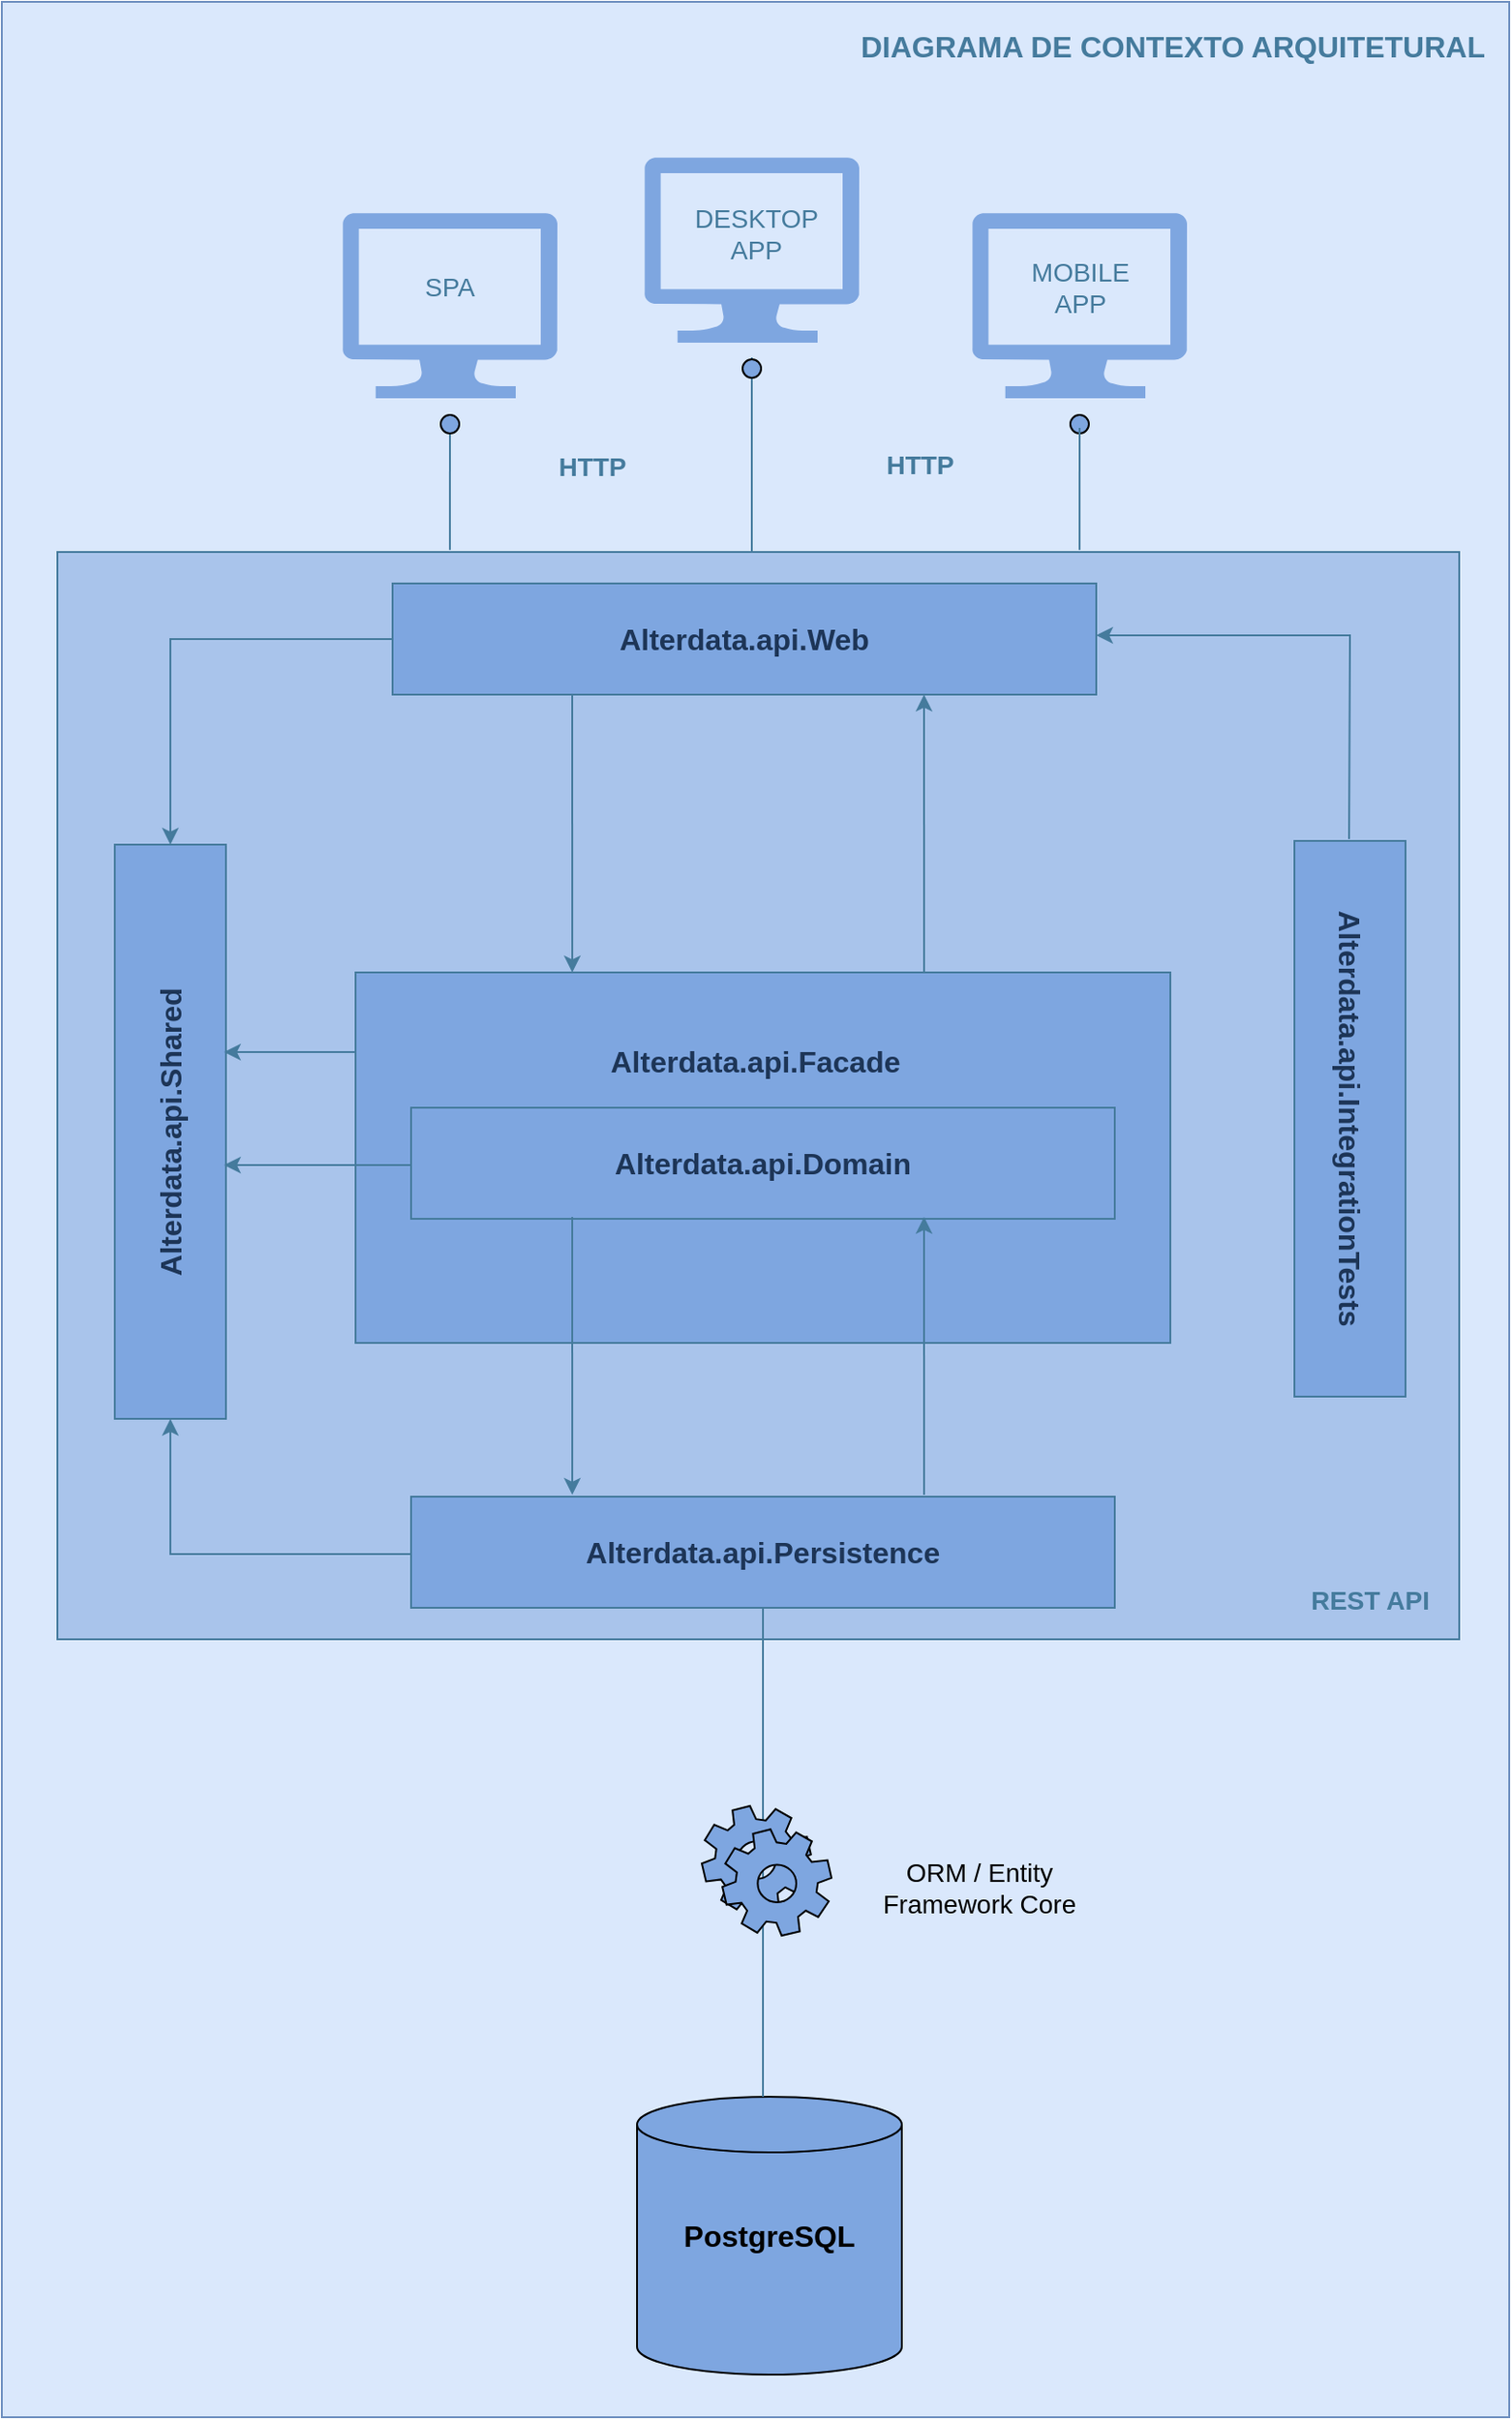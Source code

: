<mxfile version="13.6.4" type="device"><diagram id="3RrTx5PkpeBSGNhMO3If" name="Page-1"><mxGraphModel dx="1198" dy="633" grid="1" gridSize="10" guides="1" tooltips="1" connect="1" arrows="1" fold="1" page="1" pageScale="1" pageWidth="827" pageHeight="1169" math="0" shadow="0"><root><mxCell id="0"/><mxCell id="1" parent="0"/><mxCell id="saLMHlbaKoI5b2TqJeRs-1" value="" style="rounded=0;whiteSpace=wrap;html=1;fillColor=#dae8fc;strokeColor=#6c8ebf;" parent="1" vertex="1"><mxGeometry x="6" y="6" width="814" height="1304" as="geometry"/></mxCell><mxCell id="KUVQdIioQaAdgZmax4DP-23" value="" style="rounded=0;whiteSpace=wrap;html=1;fontSize=14;fontColor=#000000;fillColor=#A9C4EB;strokeColor=#457B9D;" vertex="1" parent="1"><mxGeometry x="36" y="303" width="757" height="587" as="geometry"/></mxCell><mxCell id="saLMHlbaKoI5b2TqJeRs-3" value="" style="rounded=0;whiteSpace=wrap;html=1;sketch=0;strokeColor=#457B9D;fontColor=#1D3557;fillColor=#7EA6E0;" parent="1" vertex="1"><mxGeometry x="197" y="530" width="440" height="200" as="geometry"/></mxCell><mxCell id="saLMHlbaKoI5b2TqJeRs-4" value="&lt;br&gt;&lt;font style=&quot;font-size: 16px&quot;&gt;Alterdata.api.Facade&lt;/font&gt;&lt;br&gt;" style="text;html=1;strokeColor=none;fillColor=none;align=center;verticalAlign=middle;whiteSpace=wrap;rounded=0;sketch=0;fontColor=#1D3557;fontStyle=1" parent="1" vertex="1"><mxGeometry x="393" y="561" width="40" height="20" as="geometry"/></mxCell><mxCell id="saLMHlbaKoI5b2TqJeRs-5" value="&lt;font style=&quot;font-size: 16px&quot;&gt;Alterdata.api.Domain&lt;/font&gt;" style="rounded=0;whiteSpace=wrap;html=1;sketch=0;strokeColor=#457B9D;fontColor=#1D3557;fontStyle=1;fillColor=#7EA6E0;" parent="1" vertex="1"><mxGeometry x="227" y="603" width="380" height="60" as="geometry"/></mxCell><mxCell id="saLMHlbaKoI5b2TqJeRs-6" value="&lt;font style=&quot;font-size: 16px&quot;&gt;Alterdata.api.Persistence&lt;/font&gt;" style="rounded=0;whiteSpace=wrap;html=1;sketch=0;strokeColor=#457B9D;fontColor=#1D3557;fontStyle=1;fillColor=#7EA6E0;" parent="1" vertex="1"><mxGeometry x="227" y="813" width="380" height="60" as="geometry"/></mxCell><mxCell id="saLMHlbaKoI5b2TqJeRs-7" value="" style="endArrow=classic;html=1;strokeColor=#457B9D;fillColor=#A8DADC;fontColor=#1D3557;entryX=0.266;entryY=0;entryDx=0;entryDy=0;entryPerimeter=0;" parent="1" target="saLMHlbaKoI5b2TqJeRs-3" edge="1"><mxGeometry width="50" height="50" relative="1" as="geometry"><mxPoint x="314" y="380" as="sourcePoint"/><mxPoint x="377" y="440" as="targetPoint"/></mxGeometry></mxCell><mxCell id="saLMHlbaKoI5b2TqJeRs-8" value="" style="endArrow=classic;html=1;strokeColor=#457B9D;fillColor=#A8DADC;fontColor=#1D3557;entryX=0.266;entryY=0;entryDx=0;entryDy=0;entryPerimeter=0;" parent="1" edge="1"><mxGeometry width="50" height="50" relative="1" as="geometry"><mxPoint x="504.04" y="530" as="sourcePoint"/><mxPoint x="504" y="380" as="targetPoint"/></mxGeometry></mxCell><mxCell id="saLMHlbaKoI5b2TqJeRs-9" value="" style="endArrow=classic;html=1;strokeColor=#457B9D;fillColor=#A8DADC;fontColor=#1D3557;entryX=0.266;entryY=0;entryDx=0;entryDy=0;entryPerimeter=0;" parent="1" edge="1"><mxGeometry width="50" height="50" relative="1" as="geometry"><mxPoint x="314" y="662" as="sourcePoint"/><mxPoint x="314.04" y="812" as="targetPoint"/></mxGeometry></mxCell><mxCell id="saLMHlbaKoI5b2TqJeRs-10" value="" style="endArrow=classic;html=1;strokeColor=#457B9D;fillColor=#A8DADC;fontColor=#1D3557;entryX=0.266;entryY=0;entryDx=0;entryDy=0;entryPerimeter=0;" parent="1" edge="1"><mxGeometry width="50" height="50" relative="1" as="geometry"><mxPoint x="504.04" y="812" as="sourcePoint"/><mxPoint x="504" y="662" as="targetPoint"/></mxGeometry></mxCell><mxCell id="saLMHlbaKoI5b2TqJeRs-11" value="&lt;font style=&quot;font-size: 16px&quot;&gt;Alterdata.api.IntegrationTests&lt;/font&gt;" style="rounded=0;whiteSpace=wrap;html=1;sketch=0;strokeColor=#457B9D;fontColor=#1D3557;rotation=90;fontStyle=1;fillColor=#7EA6E0;" parent="1" vertex="1"><mxGeometry x="584" y="579" width="300" height="60" as="geometry"/></mxCell><mxCell id="saLMHlbaKoI5b2TqJeRs-12" value="&lt;font style=&quot;font-size: 16px&quot;&gt;Alterdata.api.Shared&lt;/font&gt;" style="rounded=0;whiteSpace=wrap;html=1;sketch=0;strokeColor=#457B9D;fontColor=#1D3557;rotation=-90;fontStyle=1;fillColor=#7EA6E0;" parent="1" vertex="1"><mxGeometry x="-58" y="586" width="310" height="60" as="geometry"/></mxCell><mxCell id="saLMHlbaKoI5b2TqJeRs-13" value="" style="endArrow=classic;html=1;strokeColor=#457B9D;fillColor=#A8DADC;fontColor=#1D3557;rounded=0;" parent="1" source="saLMHlbaKoI5b2TqJeRs-2" target="saLMHlbaKoI5b2TqJeRs-12" edge="1"><mxGeometry width="50" height="50" relative="1" as="geometry"><mxPoint x="324" y="390" as="sourcePoint"/><mxPoint x="324.04" y="540" as="targetPoint"/><Array as="points"><mxPoint x="97" y="350"/></Array></mxGeometry></mxCell><mxCell id="saLMHlbaKoI5b2TqJeRs-14" value="" style="endArrow=classic;html=1;strokeColor=#457B9D;fillColor=#A8DADC;fontColor=#1D3557;exitX=0;exitY=0.5;exitDx=0;exitDy=0;" parent="1" edge="1"><mxGeometry width="50" height="50" relative="1" as="geometry"><mxPoint x="227" y="634" as="sourcePoint"/><mxPoint x="126" y="634" as="targetPoint"/></mxGeometry></mxCell><mxCell id="saLMHlbaKoI5b2TqJeRs-17" value="" style="endArrow=classic;html=1;strokeColor=#457B9D;fillColor=#A8DADC;fontColor=#1D3557;" parent="1" edge="1"><mxGeometry width="50" height="50" relative="1" as="geometry"><mxPoint x="197" y="573" as="sourcePoint"/><mxPoint x="126" y="573" as="targetPoint"/></mxGeometry></mxCell><mxCell id="saLMHlbaKoI5b2TqJeRs-19" value="" style="endArrow=classic;html=1;strokeColor=#457B9D;fillColor=#A8DADC;fontColor=#1D3557;entryX=0;entryY=0.5;entryDx=0;entryDy=0;rounded=0;" parent="1" target="saLMHlbaKoI5b2TqJeRs-12" edge="1"><mxGeometry width="50" height="50" relative="1" as="geometry"><mxPoint x="227" y="844" as="sourcePoint"/><mxPoint x="136" y="844" as="targetPoint"/><Array as="points"><mxPoint x="97" y="844"/></Array></mxGeometry></mxCell><mxCell id="saLMHlbaKoI5b2TqJeRs-20" value="" style="endArrow=classic;html=1;strokeColor=#457B9D;fillColor=#A8DADC;fontColor=#1D3557;entryX=1;entryY=0.5;entryDx=0;entryDy=0;rounded=0;" parent="1" edge="1"><mxGeometry width="50" height="50" relative="1" as="geometry"><mxPoint x="733.538" y="458" as="sourcePoint"/><mxPoint x="597" y="348" as="targetPoint"/><Array as="points"><mxPoint x="734" y="348"/></Array></mxGeometry></mxCell><mxCell id="KUVQdIioQaAdgZmax4DP-2" value="" style="verticalLabelPosition=bottom;html=1;verticalAlign=top;align=center;strokeColor=none;shape=mxgraph.azure.computer;pointerEvents=1;fillColor=#7EA6E0;fontColor=#457B9D;" vertex="1" parent="1"><mxGeometry x="353" y="90" width="116" height="100" as="geometry"/></mxCell><mxCell id="KUVQdIioQaAdgZmax4DP-3" value="&lt;b&gt;&lt;font style=&quot;font-size: 16px&quot;&gt;PostgreSQL&lt;/font&gt;&lt;/b&gt;" style="shape=cylinder2;whiteSpace=wrap;html=1;boundedLbl=1;backgroundOutline=1;size=15;fillColor=#7EA6E0;" vertex="1" parent="1"><mxGeometry x="349" y="1137" width="143" height="150" as="geometry"/></mxCell><mxCell id="KUVQdIioQaAdgZmax4DP-16" value="" style="endArrow=none;html=1;fontSize=14;entryX=0.5;entryY=1;entryDx=0;entryDy=0;fontColor=#457B9D;strokeColor=#457B9D;" edge="1" parent="1" target="saLMHlbaKoI5b2TqJeRs-6"><mxGeometry width="50" height="50" relative="1" as="geometry"><mxPoint x="417" y="1137" as="sourcePoint"/><mxPoint x="380" y="1040" as="targetPoint"/></mxGeometry></mxCell><mxCell id="KUVQdIioQaAdgZmax4DP-13" value="" style="shape=mxgraph.bpmn.service_task;html=1;outlineConnect=0;fillColor=#7EA6E0;" vertex="1" parent="1"><mxGeometry x="384" y="980" width="70" height="70" as="geometry"/></mxCell><mxCell id="KUVQdIioQaAdgZmax4DP-18" value="" style="endArrow=none;html=1;fontSize=14;entryX=0.5;entryY=1;entryDx=0;entryDy=0;fontColor=#457B9D;strokeColor=#457B9D;" edge="1" parent="1"><mxGeometry width="50" height="50" relative="1" as="geometry"><mxPoint x="411" y="303" as="sourcePoint"/><mxPoint x="411" y="198" as="targetPoint"/></mxGeometry></mxCell><mxCell id="saLMHlbaKoI5b2TqJeRs-2" value="&lt;font style=&quot;font-size: 16px&quot;&gt;Alterdata.api.Web&lt;/font&gt;" style="rounded=0;whiteSpace=wrap;html=1;sketch=0;strokeColor=#457B9D;fontColor=#1D3557;fontStyle=1;fillColor=#7EA6E0;" parent="1" vertex="1"><mxGeometry x="217" y="320" width="380" height="60" as="geometry"/></mxCell><mxCell id="KUVQdIioQaAdgZmax4DP-19" value="" style="ellipse;whiteSpace=wrap;html=1;fillColor=#7EA6E0;fontSize=14;fontColor=#000000;" vertex="1" parent="1"><mxGeometry x="406" y="199" width="10" height="10" as="geometry"/></mxCell><mxCell id="KUVQdIioQaAdgZmax4DP-21" value="ORM / Entity Framework Core" style="text;html=1;strokeColor=none;fillColor=none;align=center;verticalAlign=middle;whiteSpace=wrap;rounded=0;fontSize=14;fontStyle=0;" vertex="1" parent="1"><mxGeometry x="474" y="1006.5" width="120" height="35" as="geometry"/></mxCell><mxCell id="KUVQdIioQaAdgZmax4DP-24" value="&lt;font&gt;DIAGRAMA DE CONTEXTO ARQUITETURAL&lt;/font&gt;" style="text;html=1;strokeColor=none;fillColor=none;align=right;verticalAlign=middle;whiteSpace=wrap;rounded=0;fontSize=16;fontStyle=1;fontColor=#457B9D;" vertex="1" parent="1"><mxGeometry x="439" y="20" width="370" height="20" as="geometry"/></mxCell><mxCell id="KUVQdIioQaAdgZmax4DP-25" value="REST API" style="text;html=1;strokeColor=none;fillColor=none;align=center;verticalAlign=middle;whiteSpace=wrap;rounded=0;fontSize=14;fontColor=#457B9D;fontStyle=1" vertex="1" parent="1"><mxGeometry x="710" y="859" width="70" height="20" as="geometry"/></mxCell><mxCell id="KUVQdIioQaAdgZmax4DP-26" value="" style="verticalLabelPosition=bottom;html=1;verticalAlign=top;align=center;strokeColor=none;shape=mxgraph.azure.computer;pointerEvents=1;fillColor=#7EA6E0;fontColor=#457B9D;" vertex="1" parent="1"><mxGeometry x="530" y="120" width="116" height="100" as="geometry"/></mxCell><mxCell id="KUVQdIioQaAdgZmax4DP-27" value="" style="verticalLabelPosition=bottom;html=1;verticalAlign=top;align=center;strokeColor=none;shape=mxgraph.azure.computer;pointerEvents=1;fillColor=#7EA6E0;fontColor=#457B9D;" vertex="1" parent="1"><mxGeometry x="190" y="120" width="116" height="100" as="geometry"/></mxCell><mxCell id="KUVQdIioQaAdgZmax4DP-32" value="" style="endArrow=none;html=1;fontSize=14;entryX=0.5;entryY=1;entryDx=0;entryDy=0;fontColor=#457B9D;strokeColor=#457B9D;exitX=0.28;exitY=-0.002;exitDx=0;exitDy=0;exitPerimeter=0;" edge="1" parent="1" source="KUVQdIioQaAdgZmax4DP-23"><mxGeometry width="50" height="50" relative="1" as="geometry"><mxPoint x="248" y="407" as="sourcePoint"/><mxPoint x="248" y="236" as="targetPoint"/></mxGeometry></mxCell><mxCell id="KUVQdIioQaAdgZmax4DP-31" value="" style="ellipse;whiteSpace=wrap;html=1;fillColor=#7EA6E0;fontSize=14;fontColor=#000000;" vertex="1" parent="1"><mxGeometry x="243" y="229" width="10" height="10" as="geometry"/></mxCell><mxCell id="KUVQdIioQaAdgZmax4DP-34" value="" style="ellipse;whiteSpace=wrap;html=1;fillColor=#7EA6E0;fontSize=14;fontColor=#000000;" vertex="1" parent="1"><mxGeometry x="583" y="229" width="10" height="10" as="geometry"/></mxCell><mxCell id="KUVQdIioQaAdgZmax4DP-35" value="" style="endArrow=none;html=1;fontSize=14;entryX=0.5;entryY=1;entryDx=0;entryDy=0;fontColor=#457B9D;strokeColor=#457B9D;exitX=0.28;exitY=-0.002;exitDx=0;exitDy=0;exitPerimeter=0;" edge="1" parent="1"><mxGeometry width="50" height="50" relative="1" as="geometry"><mxPoint x="587.96" y="301.826" as="sourcePoint"/><mxPoint x="588" y="236" as="targetPoint"/></mxGeometry></mxCell><mxCell id="KUVQdIioQaAdgZmax4DP-37" value="SPA" style="text;html=1;strokeColor=none;fillColor=none;align=center;verticalAlign=middle;whiteSpace=wrap;rounded=0;fontSize=14;fontColor=#457B9D;" vertex="1" parent="1"><mxGeometry x="228" y="150" width="40" height="20" as="geometry"/></mxCell><mxCell id="KUVQdIioQaAdgZmax4DP-38" value="DESKTOP APP" style="text;html=1;strokeColor=none;fillColor=none;align=center;verticalAlign=middle;whiteSpace=wrap;rounded=0;fontSize=14;fontColor=#457B9D;" vertex="1" parent="1"><mxGeometry x="390" y="121" width="47" height="20" as="geometry"/></mxCell><mxCell id="KUVQdIioQaAdgZmax4DP-39" value="MOBILE APP" style="text;html=1;strokeColor=none;fillColor=none;align=center;verticalAlign=middle;whiteSpace=wrap;rounded=0;fontSize=14;fontColor=#457B9D;" vertex="1" parent="1"><mxGeometry x="564.5" y="150" width="47" height="20" as="geometry"/></mxCell><mxCell id="KUVQdIioQaAdgZmax4DP-40" value="HTTP" style="text;html=1;strokeColor=none;fillColor=none;align=center;verticalAlign=middle;whiteSpace=wrap;rounded=0;fontSize=14;fontStyle=1;fontColor=#457B9D;" vertex="1" parent="1"><mxGeometry x="265" y="239" width="120" height="35" as="geometry"/></mxCell><mxCell id="KUVQdIioQaAdgZmax4DP-41" value="HTTP" style="text;html=1;strokeColor=none;fillColor=none;align=center;verticalAlign=middle;whiteSpace=wrap;rounded=0;fontSize=14;fontStyle=1;fontColor=#457B9D;" vertex="1" parent="1"><mxGeometry x="442" y="238" width="120" height="35" as="geometry"/></mxCell></root></mxGraphModel></diagram></mxfile>